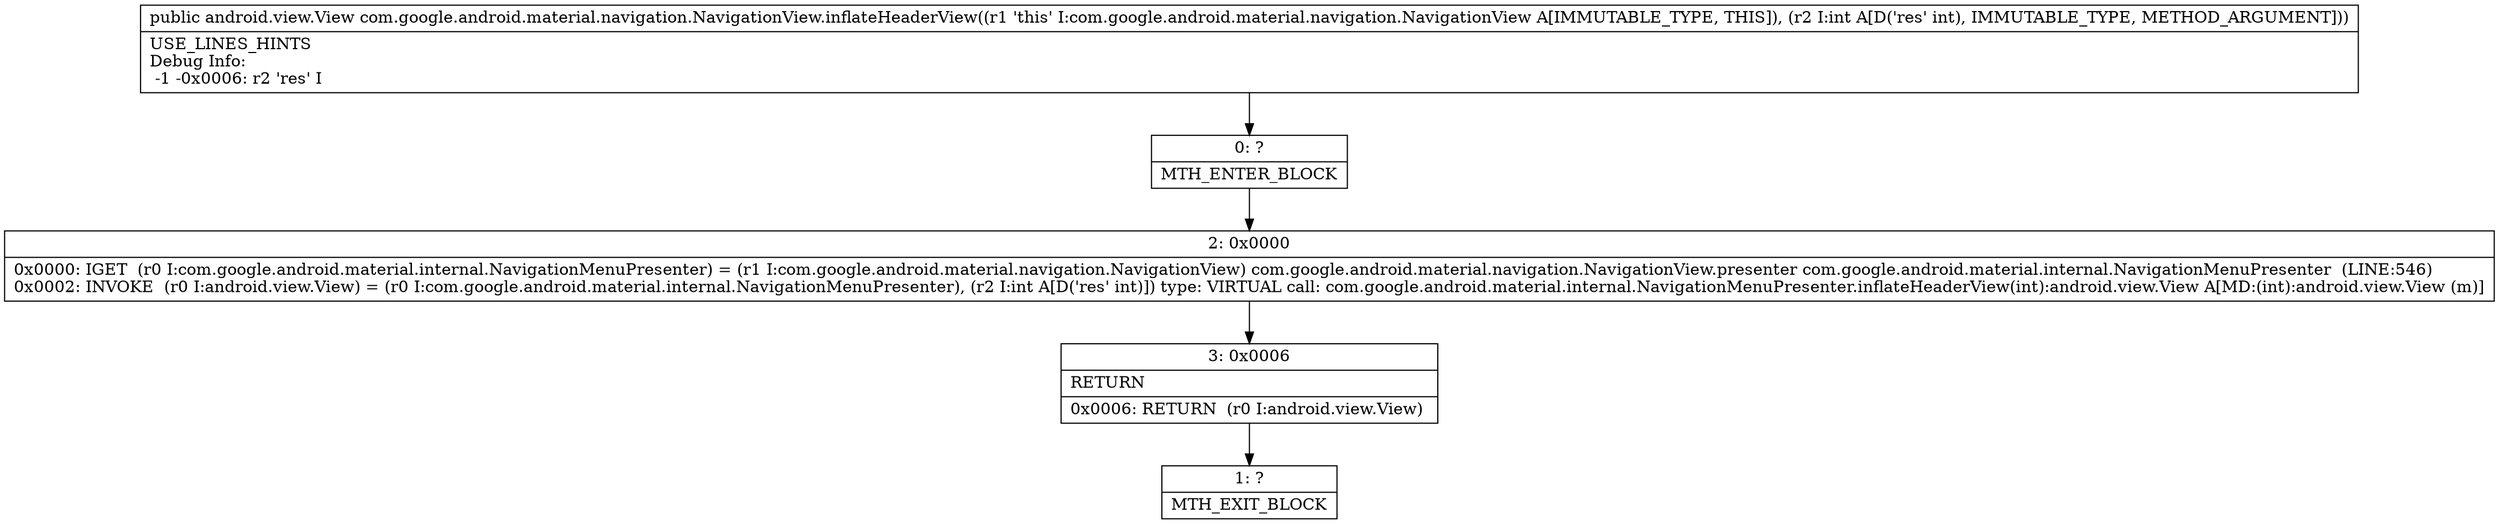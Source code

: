 digraph "CFG forcom.google.android.material.navigation.NavigationView.inflateHeaderView(I)Landroid\/view\/View;" {
Node_0 [shape=record,label="{0\:\ ?|MTH_ENTER_BLOCK\l}"];
Node_2 [shape=record,label="{2\:\ 0x0000|0x0000: IGET  (r0 I:com.google.android.material.internal.NavigationMenuPresenter) = (r1 I:com.google.android.material.navigation.NavigationView) com.google.android.material.navigation.NavigationView.presenter com.google.android.material.internal.NavigationMenuPresenter  (LINE:546)\l0x0002: INVOKE  (r0 I:android.view.View) = (r0 I:com.google.android.material.internal.NavigationMenuPresenter), (r2 I:int A[D('res' int)]) type: VIRTUAL call: com.google.android.material.internal.NavigationMenuPresenter.inflateHeaderView(int):android.view.View A[MD:(int):android.view.View (m)]\l}"];
Node_3 [shape=record,label="{3\:\ 0x0006|RETURN\l|0x0006: RETURN  (r0 I:android.view.View) \l}"];
Node_1 [shape=record,label="{1\:\ ?|MTH_EXIT_BLOCK\l}"];
MethodNode[shape=record,label="{public android.view.View com.google.android.material.navigation.NavigationView.inflateHeaderView((r1 'this' I:com.google.android.material.navigation.NavigationView A[IMMUTABLE_TYPE, THIS]), (r2 I:int A[D('res' int), IMMUTABLE_TYPE, METHOD_ARGUMENT]))  | USE_LINES_HINTS\lDebug Info:\l  \-1 \-0x0006: r2 'res' I\l}"];
MethodNode -> Node_0;Node_0 -> Node_2;
Node_2 -> Node_3;
Node_3 -> Node_1;
}

